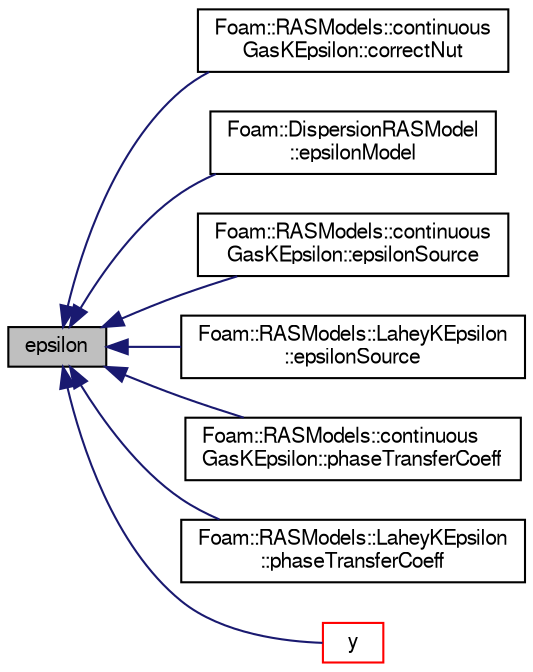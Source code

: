 digraph "epsilon"
{
  bgcolor="transparent";
  edge [fontname="FreeSans",fontsize="10",labelfontname="FreeSans",labelfontsize="10"];
  node [fontname="FreeSans",fontsize="10",shape=record];
  rankdir="LR";
  Node920 [label="epsilon",height=0.2,width=0.4,color="black", fillcolor="grey75", style="filled", fontcolor="black"];
  Node920 -> Node921 [dir="back",color="midnightblue",fontsize="10",style="solid",fontname="FreeSans"];
  Node921 [label="Foam::RASModels::continuous\lGasKEpsilon::correctNut",height=0.2,width=0.4,color="black",URL="$a31182.html#aaffe89433f18f1ee4137486e19219448"];
  Node920 -> Node922 [dir="back",color="midnightblue",fontsize="10",style="solid",fontname="FreeSans"];
  Node922 [label="Foam::DispersionRASModel\l::epsilonModel",height=0.2,width=0.4,color="black",URL="$a24594.html#a88880997772250de19a922ddf064d092",tooltip="Return the epsilon field from the turbulence model. "];
  Node920 -> Node923 [dir="back",color="midnightblue",fontsize="10",style="solid",fontname="FreeSans"];
  Node923 [label="Foam::RASModels::continuous\lGasKEpsilon::epsilonSource",height=0.2,width=0.4,color="black",URL="$a31182.html#a11abcc44df285cf748c77aa0a7cac6b8"];
  Node920 -> Node924 [dir="back",color="midnightblue",fontsize="10",style="solid",fontname="FreeSans"];
  Node924 [label="Foam::RASModels::LaheyKEpsilon\l::epsilonSource",height=0.2,width=0.4,color="black",URL="$a31186.html#a11abcc44df285cf748c77aa0a7cac6b8"];
  Node920 -> Node925 [dir="back",color="midnightblue",fontsize="10",style="solid",fontname="FreeSans"];
  Node925 [label="Foam::RASModels::continuous\lGasKEpsilon::phaseTransferCoeff",height=0.2,width=0.4,color="black",URL="$a31182.html#a77730349d149826f1f8dd7b9b67bb169"];
  Node920 -> Node926 [dir="back",color="midnightblue",fontsize="10",style="solid",fontname="FreeSans"];
  Node926 [label="Foam::RASModels::LaheyKEpsilon\l::phaseTransferCoeff",height=0.2,width=0.4,color="black",URL="$a31186.html#a77730349d149826f1f8dd7b9b67bb169"];
  Node920 -> Node927 [dir="back",color="midnightblue",fontsize="10",style="solid",fontname="FreeSans"];
  Node927 [label="y",height=0.2,width=0.4,color="red",URL="$a31314.html#a152c527a6b3137685b03893a7a3a73eb",tooltip="Return the near wall distances. "];
}
